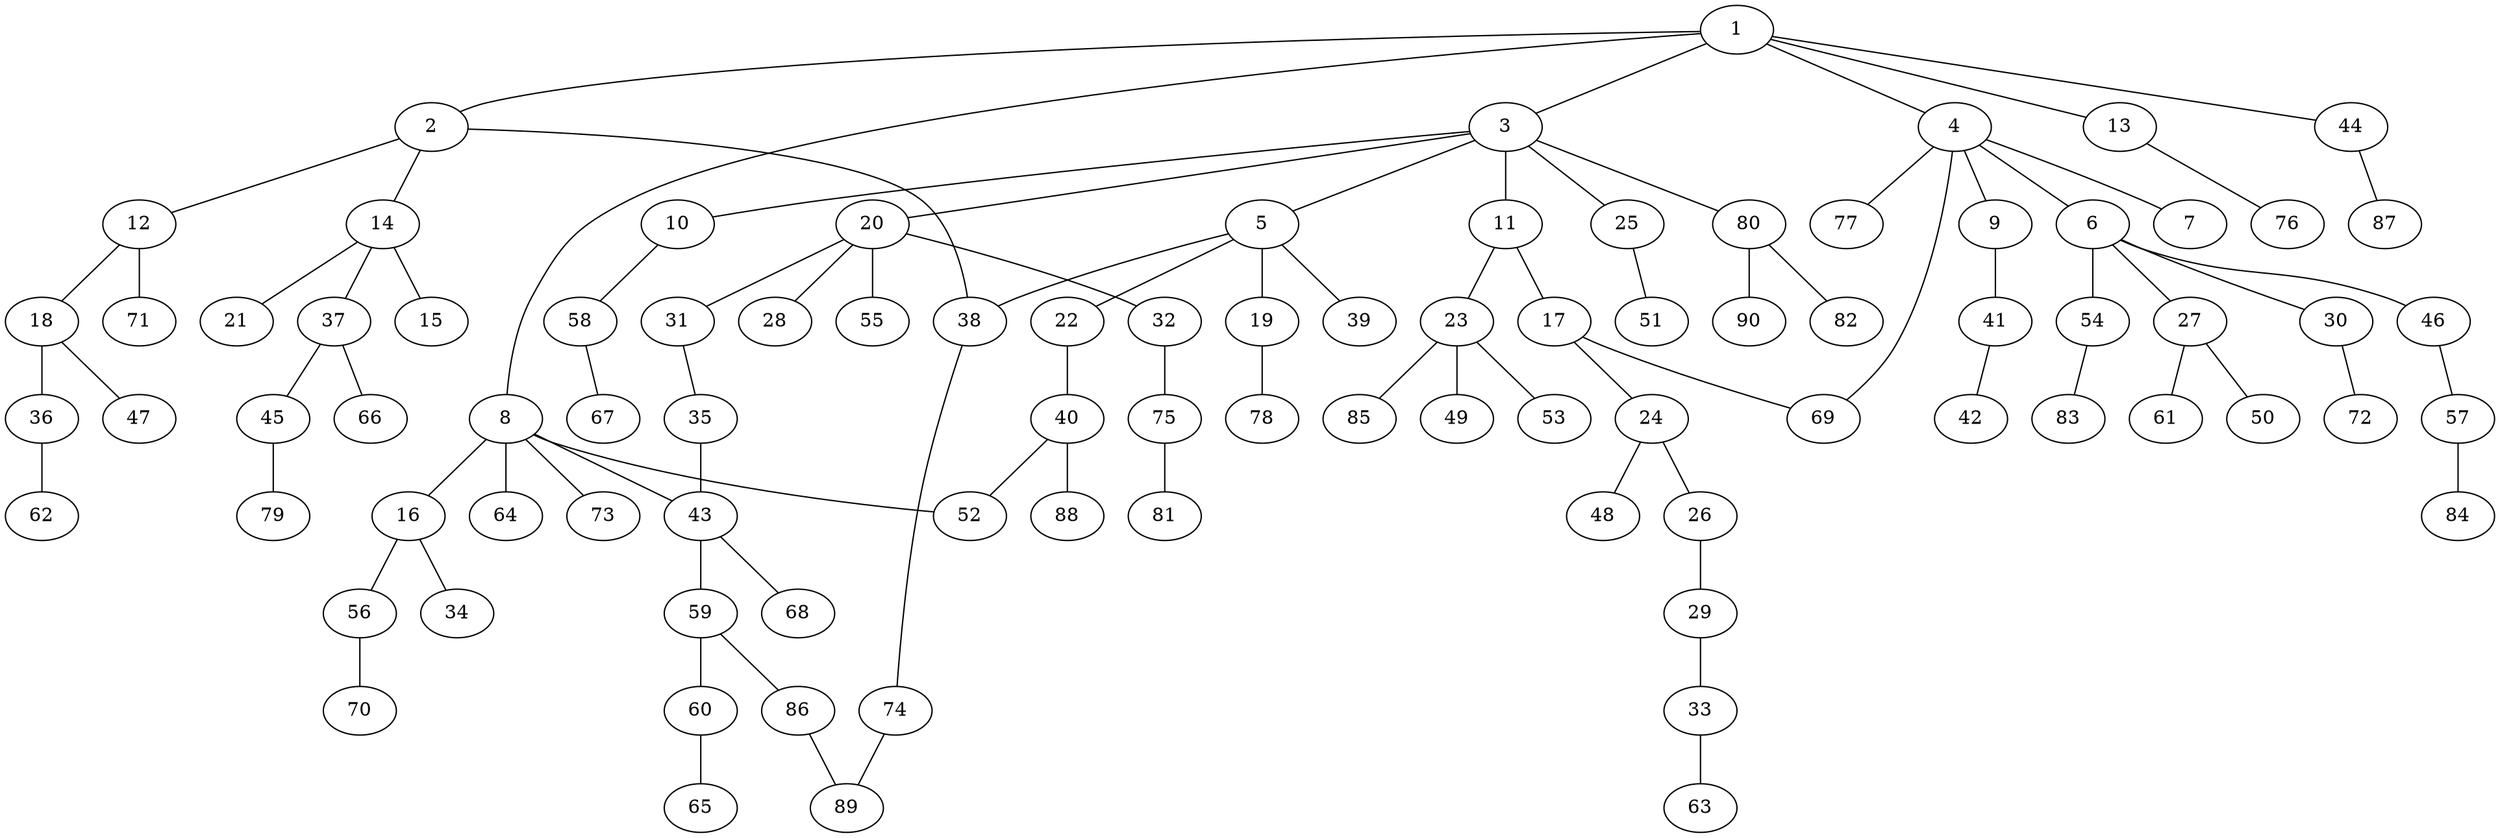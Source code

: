 graph graphname {1--2
1--3
1--4
1--8
1--13
1--44
2--12
2--14
2--38
3--5
3--10
3--11
3--20
3--25
3--80
4--6
4--7
4--9
4--69
4--77
5--19
5--22
5--38
5--39
6--27
6--30
6--46
6--54
8--16
8--43
8--52
8--64
8--73
9--41
10--58
11--17
11--23
12--18
12--71
13--76
14--15
14--21
14--37
16--34
16--56
17--24
17--69
18--36
18--47
19--78
20--28
20--31
20--32
20--55
22--40
23--49
23--53
23--85
24--26
24--48
25--51
26--29
27--50
27--61
29--33
30--72
31--35
32--75
33--63
35--43
36--62
37--45
37--66
38--74
40--52
40--88
41--42
43--59
43--68
44--87
45--79
46--57
54--83
56--70
57--84
58--67
59--60
59--86
60--65
74--89
75--81
80--82
80--90
86--89
}